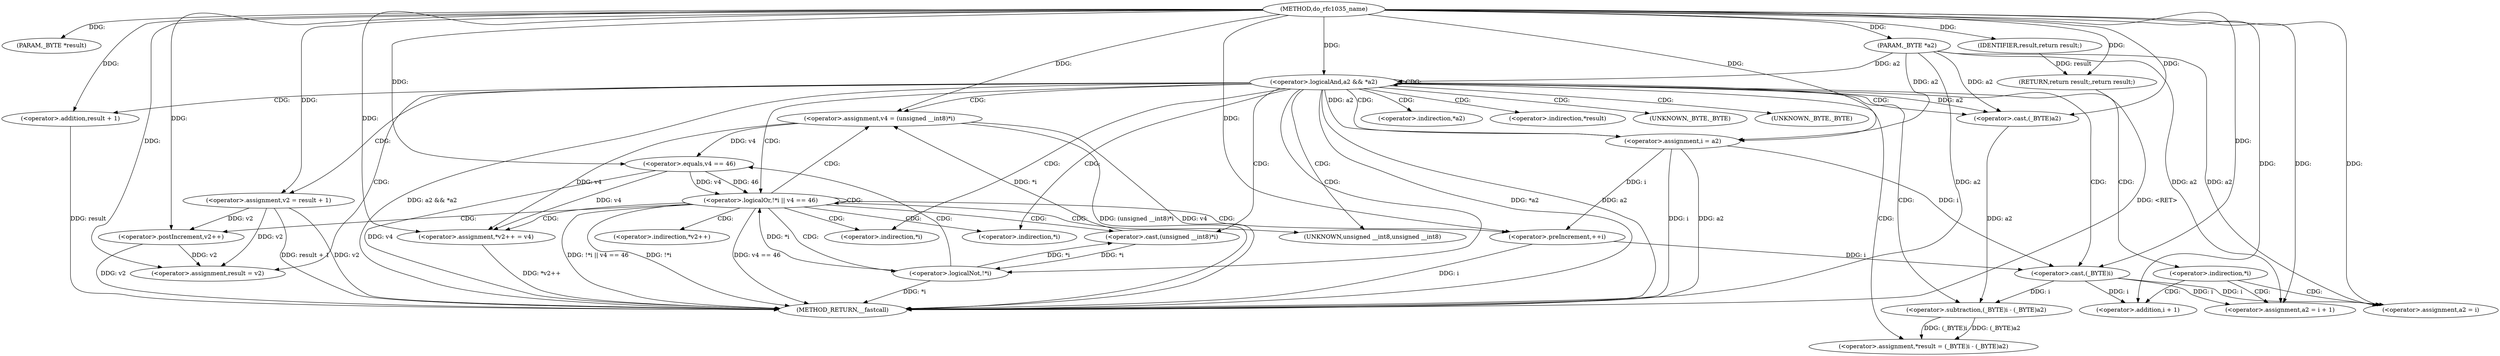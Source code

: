 digraph do_rfc1035_name {  
"1000104" [label = "(METHOD,do_rfc1035_name)" ]
"1000176" [label = "(METHOD_RETURN,__fastcall)" ]
"1000105" [label = "(PARAM,_BYTE *result)" ]
"1000106" [label = "(PARAM,_BYTE *a2)" ]
"1000112" [label = "(<operator>.logicalAnd,a2 && *a2)" ]
"1000117" [label = "(<operator>.assignment,v2 = result + 1)" ]
"1000119" [label = "(<operator>.addition,result + 1)" ]
"1000123" [label = "(<operator>.assignment,i = a2)" ]
"1000126" [label = "(<operator>.preIncrement,++i)" ]
"1000129" [label = "(<operator>.assignment,v4 = (unsigned __int8)*i)" ]
"1000131" [label = "(<operator>.cast,(unsigned __int8)*i)" ]
"1000136" [label = "(<operator>.logicalOr,!*i || v4 == 46)" ]
"1000137" [label = "(<operator>.logicalNot,!*i)" ]
"1000140" [label = "(<operator>.equals,v4 == 46)" ]
"1000144" [label = "(<operator>.assignment,*v2++ = v4)" ]
"1000146" [label = "(<operator>.postIncrement,v2++)" ]
"1000149" [label = "(<operator>.assignment,*result = (_BYTE)i - (_BYTE)a2)" ]
"1000152" [label = "(<operator>.subtraction,(_BYTE)i - (_BYTE)a2)" ]
"1000153" [label = "(<operator>.cast,(_BYTE)i)" ]
"1000156" [label = "(<operator>.cast,(_BYTE)a2)" ]
"1000159" [label = "(<operator>.assignment,result = v2)" ]
"1000165" [label = "(<operator>.assignment,a2 = i + 1)" ]
"1000167" [label = "(<operator>.addition,i + 1)" ]
"1000171" [label = "(<operator>.assignment,a2 = i)" ]
"1000174" [label = "(RETURN,return result;,return result;)" ]
"1000175" [label = "(IDENTIFIER,result,return result;)" ]
"1000114" [label = "(<operator>.indirection,*a2)" ]
"1000132" [label = "(UNKNOWN,unsigned __int8,unsigned __int8)" ]
"1000133" [label = "(<operator>.indirection,*i)" ]
"1000138" [label = "(<operator>.indirection,*i)" ]
"1000145" [label = "(<operator>.indirection,*v2++)" ]
"1000150" [label = "(<operator>.indirection,*result)" ]
"1000154" [label = "(UNKNOWN,_BYTE,_BYTE)" ]
"1000157" [label = "(UNKNOWN,_BYTE,_BYTE)" ]
"1000163" [label = "(<operator>.indirection,*i)" ]
  "1000174" -> "1000176"  [ label = "DDG: <RET>"] 
  "1000112" -> "1000176"  [ label = "DDG: a2"] 
  "1000123" -> "1000176"  [ label = "DDG: i"] 
  "1000117" -> "1000176"  [ label = "DDG: v2"] 
  "1000117" -> "1000176"  [ label = "DDG: result + 1"] 
  "1000146" -> "1000176"  [ label = "DDG: v2"] 
  "1000137" -> "1000176"  [ label = "DDG: *i"] 
  "1000129" -> "1000176"  [ label = "DDG: (unsigned __int8)*i"] 
  "1000112" -> "1000176"  [ label = "DDG: *a2"] 
  "1000106" -> "1000176"  [ label = "DDG: a2"] 
  "1000136" -> "1000176"  [ label = "DDG: !*i || v4 == 46"] 
  "1000126" -> "1000176"  [ label = "DDG: i"] 
  "1000119" -> "1000176"  [ label = "DDG: result"] 
  "1000136" -> "1000176"  [ label = "DDG: !*i"] 
  "1000129" -> "1000176"  [ label = "DDG: v4"] 
  "1000140" -> "1000176"  [ label = "DDG: v4"] 
  "1000123" -> "1000176"  [ label = "DDG: a2"] 
  "1000136" -> "1000176"  [ label = "DDG: v4 == 46"] 
  "1000144" -> "1000176"  [ label = "DDG: *v2++"] 
  "1000112" -> "1000176"  [ label = "DDG: a2 && *a2"] 
  "1000104" -> "1000105"  [ label = "DDG: "] 
  "1000104" -> "1000106"  [ label = "DDG: "] 
  "1000106" -> "1000112"  [ label = "DDG: a2"] 
  "1000104" -> "1000112"  [ label = "DDG: "] 
  "1000104" -> "1000117"  [ label = "DDG: "] 
  "1000104" -> "1000119"  [ label = "DDG: "] 
  "1000112" -> "1000123"  [ label = "DDG: a2"] 
  "1000106" -> "1000123"  [ label = "DDG: a2"] 
  "1000104" -> "1000123"  [ label = "DDG: "] 
  "1000123" -> "1000126"  [ label = "DDG: i"] 
  "1000104" -> "1000126"  [ label = "DDG: "] 
  "1000131" -> "1000129"  [ label = "DDG: *i"] 
  "1000104" -> "1000129"  [ label = "DDG: "] 
  "1000137" -> "1000131"  [ label = "DDG: *i"] 
  "1000137" -> "1000136"  [ label = "DDG: *i"] 
  "1000131" -> "1000137"  [ label = "DDG: *i"] 
  "1000140" -> "1000136"  [ label = "DDG: v4"] 
  "1000140" -> "1000136"  [ label = "DDG: 46"] 
  "1000129" -> "1000140"  [ label = "DDG: v4"] 
  "1000104" -> "1000140"  [ label = "DDG: "] 
  "1000129" -> "1000144"  [ label = "DDG: v4"] 
  "1000140" -> "1000144"  [ label = "DDG: v4"] 
  "1000104" -> "1000144"  [ label = "DDG: "] 
  "1000117" -> "1000146"  [ label = "DDG: v2"] 
  "1000104" -> "1000146"  [ label = "DDG: "] 
  "1000152" -> "1000149"  [ label = "DDG: (_BYTE)i"] 
  "1000152" -> "1000149"  [ label = "DDG: (_BYTE)a2"] 
  "1000153" -> "1000152"  [ label = "DDG: i"] 
  "1000126" -> "1000153"  [ label = "DDG: i"] 
  "1000123" -> "1000153"  [ label = "DDG: i"] 
  "1000104" -> "1000153"  [ label = "DDG: "] 
  "1000156" -> "1000152"  [ label = "DDG: a2"] 
  "1000106" -> "1000156"  [ label = "DDG: a2"] 
  "1000104" -> "1000156"  [ label = "DDG: "] 
  "1000112" -> "1000156"  [ label = "DDG: a2"] 
  "1000117" -> "1000159"  [ label = "DDG: v2"] 
  "1000146" -> "1000159"  [ label = "DDG: v2"] 
  "1000104" -> "1000159"  [ label = "DDG: "] 
  "1000153" -> "1000165"  [ label = "DDG: i"] 
  "1000104" -> "1000165"  [ label = "DDG: "] 
  "1000106" -> "1000165"  [ label = "DDG: a2"] 
  "1000153" -> "1000167"  [ label = "DDG: i"] 
  "1000104" -> "1000167"  [ label = "DDG: "] 
  "1000153" -> "1000171"  [ label = "DDG: i"] 
  "1000104" -> "1000171"  [ label = "DDG: "] 
  "1000106" -> "1000171"  [ label = "DDG: a2"] 
  "1000175" -> "1000174"  [ label = "DDG: result"] 
  "1000104" -> "1000174"  [ label = "DDG: "] 
  "1000104" -> "1000175"  [ label = "DDG: "] 
  "1000112" -> "1000123"  [ label = "CDG: "] 
  "1000112" -> "1000119"  [ label = "CDG: "] 
  "1000112" -> "1000117"  [ label = "CDG: "] 
  "1000112" -> "1000138"  [ label = "CDG: "] 
  "1000112" -> "1000137"  [ label = "CDG: "] 
  "1000112" -> "1000136"  [ label = "CDG: "] 
  "1000112" -> "1000133"  [ label = "CDG: "] 
  "1000112" -> "1000132"  [ label = "CDG: "] 
  "1000112" -> "1000131"  [ label = "CDG: "] 
  "1000112" -> "1000129"  [ label = "CDG: "] 
  "1000112" -> "1000163"  [ label = "CDG: "] 
  "1000112" -> "1000112"  [ label = "CDG: "] 
  "1000112" -> "1000159"  [ label = "CDG: "] 
  "1000112" -> "1000157"  [ label = "CDG: "] 
  "1000112" -> "1000156"  [ label = "CDG: "] 
  "1000112" -> "1000154"  [ label = "CDG: "] 
  "1000112" -> "1000153"  [ label = "CDG: "] 
  "1000112" -> "1000152"  [ label = "CDG: "] 
  "1000112" -> "1000150"  [ label = "CDG: "] 
  "1000112" -> "1000149"  [ label = "CDG: "] 
  "1000112" -> "1000114"  [ label = "CDG: "] 
  "1000136" -> "1000126"  [ label = "CDG: "] 
  "1000136" -> "1000144"  [ label = "CDG: "] 
  "1000136" -> "1000138"  [ label = "CDG: "] 
  "1000136" -> "1000137"  [ label = "CDG: "] 
  "1000136" -> "1000136"  [ label = "CDG: "] 
  "1000136" -> "1000133"  [ label = "CDG: "] 
  "1000136" -> "1000132"  [ label = "CDG: "] 
  "1000136" -> "1000131"  [ label = "CDG: "] 
  "1000136" -> "1000129"  [ label = "CDG: "] 
  "1000136" -> "1000146"  [ label = "CDG: "] 
  "1000136" -> "1000145"  [ label = "CDG: "] 
  "1000137" -> "1000140"  [ label = "CDG: "] 
  "1000163" -> "1000171"  [ label = "CDG: "] 
  "1000163" -> "1000167"  [ label = "CDG: "] 
  "1000163" -> "1000165"  [ label = "CDG: "] 
}
